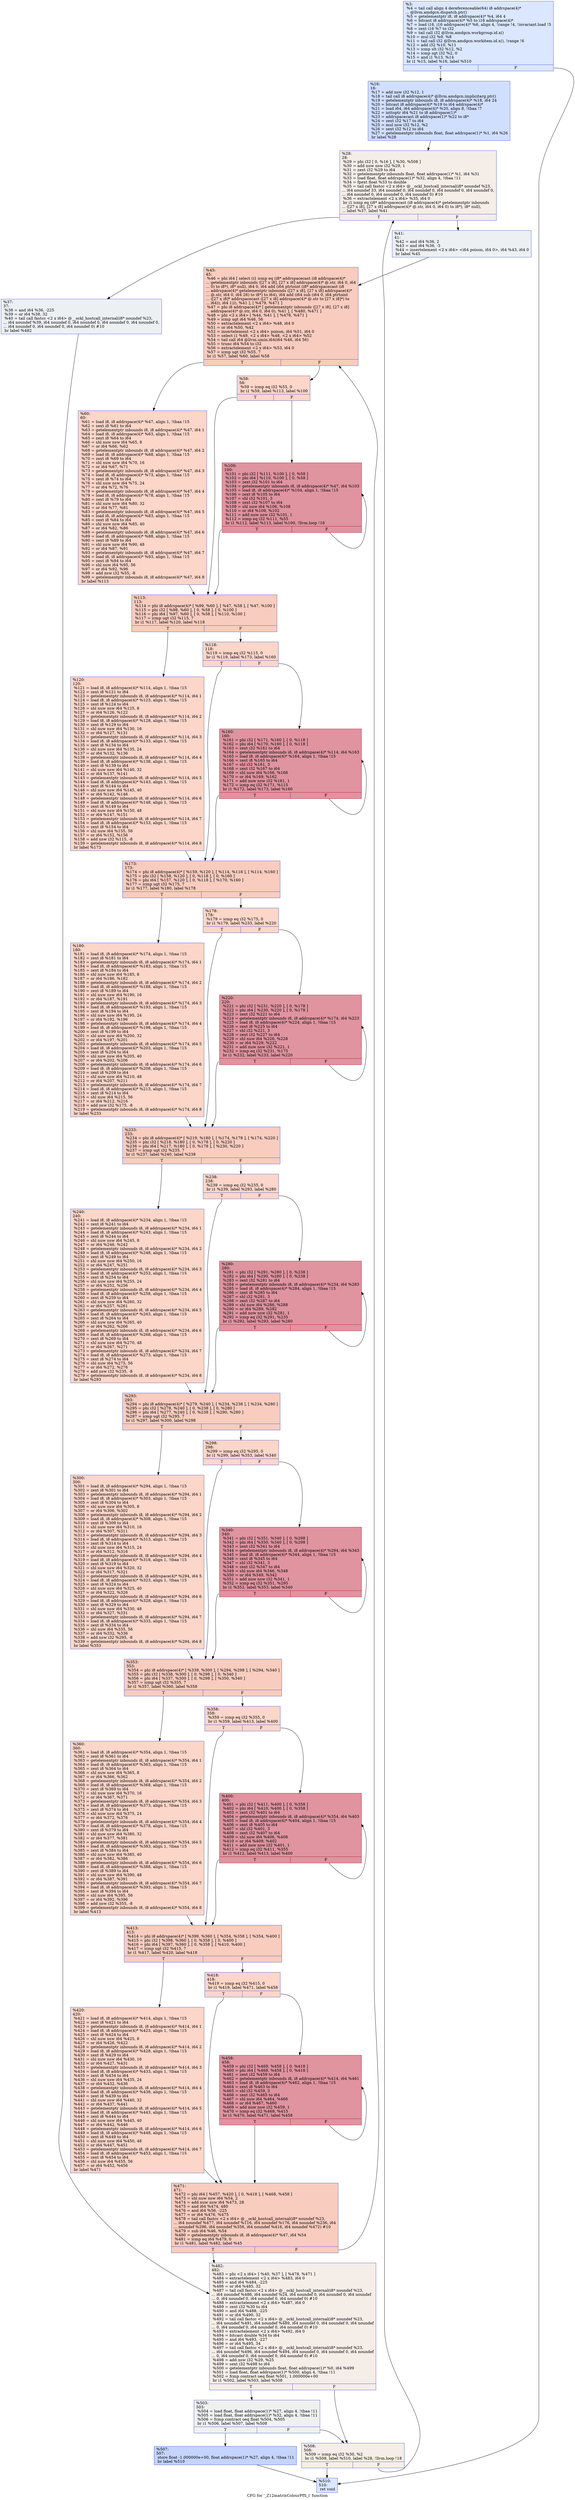 digraph "CFG for '_Z12matrixColourPfS_i' function" {
	label="CFG for '_Z12matrixColourPfS_i' function";

	Node0x597e190 [shape=record,color="#3d50c3ff", style=filled, fillcolor="#abc8fd70",label="{%3:\l  %4 = tail call align 4 dereferenceable(64) i8 addrspace(4)*\l... @llvm.amdgcn.dispatch.ptr()\l  %5 = getelementptr i8, i8 addrspace(4)* %4, i64 4\l  %6 = bitcast i8 addrspace(4)* %5 to i16 addrspace(4)*\l  %7 = load i16, i16 addrspace(4)* %6, align 4, !range !4, !invariant.load !5\l  %8 = zext i16 %7 to i32\l  %9 = tail call i32 @llvm.amdgcn.workgroup.id.x()\l  %10 = mul i32 %9, %8\l  %11 = tail call i32 @llvm.amdgcn.workitem.id.x(), !range !6\l  %12 = add i32 %10, %11\l  %13 = icmp slt i32 %12, %2\l  %14 = icmp sgt i32 %2, 0\l  %15 = and i1 %13, %14\l  br i1 %15, label %16, label %510\l|{<s0>T|<s1>F}}"];
	Node0x597e190:s0 -> Node0x59801b0;
	Node0x597e190:s1 -> Node0x5980240;
	Node0x59801b0 [shape=record,color="#3d50c3ff", style=filled, fillcolor="#96b7ff70",label="{%16:\l16:                                               \l  %17 = add nsw i32 %12, 1\l  %18 = tail call i8 addrspace(4)* @llvm.amdgcn.implicitarg.ptr()\l  %19 = getelementptr inbounds i8, i8 addrspace(4)* %18, i64 24\l  %20 = bitcast i8 addrspace(4)* %19 to i64 addrspace(4)*\l  %21 = load i64, i64 addrspace(4)* %20, align 8, !tbaa !7\l  %22 = inttoptr i64 %21 to i8 addrspace(1)*\l  %23 = addrspacecast i8 addrspace(1)* %22 to i8*\l  %24 = zext i32 %17 to i64\l  %25 = mul nsw i32 %12, %2\l  %26 = sext i32 %12 to i64\l  %27 = getelementptr inbounds float, float addrspace(1)* %1, i64 %26\l  br label %28\l}"];
	Node0x59801b0 -> Node0x5980cc0;
	Node0x5980cc0 [shape=record,color="#3d50c3ff", style=filled, fillcolor="#e8d6cc70",label="{%28:\l28:                                               \l  %29 = phi i32 [ 0, %16 ], [ %30, %508 ]\l  %30 = add nuw nsw i32 %29, 1\l  %31 = zext i32 %29 to i64\l  %32 = getelementptr inbounds float, float addrspace(1)* %1, i64 %31\l  %33 = load float, float addrspace(1)* %32, align 4, !tbaa !11\l  %34 = fpext float %33 to double\l  %35 = tail call fastcc \<2 x i64\> @__ockl_hostcall_internal(i8* noundef %23,\l... i64 noundef 33, i64 noundef 0, i64 noundef 0, i64 noundef 0, i64 noundef 0,\l... i64 noundef 0, i64 noundef 0, i64 noundef 0) #10\l  %36 = extractelement \<2 x i64\> %35, i64 0\l  br i1 icmp eq (i8* addrspacecast (i8 addrspace(4)* getelementptr inbounds\l... ([27 x i8], [27 x i8] addrspace(4)* @.str, i64 0, i64 0) to i8*), i8* null),\l... label %37, label %41\l|{<s0>T|<s1>F}}"];
	Node0x5980cc0:s0 -> Node0x5981bf0;
	Node0x5980cc0:s1 -> Node0x59825e0;
	Node0x5981bf0 [shape=record,color="#3d50c3ff", style=filled, fillcolor="#d6dce470",label="{%37:\l37:                                               \l  %38 = and i64 %36, -225\l  %39 = or i64 %38, 32\l  %40 = tail call fastcc \<2 x i64\> @__ockl_hostcall_internal(i8* noundef %23,\l... i64 noundef %39, i64 noundef 0, i64 noundef 0, i64 noundef 0, i64 noundef 0,\l... i64 noundef 0, i64 noundef 0, i64 noundef 0) #10\l  br label %482\l}"];
	Node0x5981bf0 -> Node0x59828a0;
	Node0x59825e0 [shape=record,color="#3d50c3ff", style=filled, fillcolor="#d6dce470",label="{%41:\l41:                                               \l  %42 = and i64 %36, 2\l  %43 = and i64 %36, -3\l  %44 = insertelement \<2 x i64\> \<i64 poison, i64 0\>, i64 %43, i64 0\l  br label %45\l}"];
	Node0x59825e0 -> Node0x5983440;
	Node0x5983440 [shape=record,color="#3d50c3ff", style=filled, fillcolor="#f08b6e70",label="{%45:\l45:                                               \l  %46 = phi i64 [ select (i1 icmp eq (i8* addrspacecast (i8 addrspace(4)*\l... getelementptr inbounds ([27 x i8], [27 x i8] addrspace(4)* @.str, i64 0, i64\l... 0) to i8*), i8* null), i64 0, i64 add (i64 ptrtoint (i8* addrspacecast (i8\l... addrspace(4)* getelementptr inbounds ([27 x i8], [27 x i8] addrspace(4)*\l... @.str, i64 0, i64 26) to i8*) to i64), i64 add (i64 sub (i64 0, i64 ptrtoint\l... ([27 x i8]* addrspacecast ([27 x i8] addrspace(4)* @.str to [27 x i8]*) to\l... i64)), i64 1))), %41 ], [ %479, %471 ]\l  %47 = phi i8 addrspace(4)* [ getelementptr inbounds ([27 x i8], [27 x i8]\l... addrspace(4)* @.str, i64 0, i64 0), %41 ], [ %480, %471 ]\l  %48 = phi \<2 x i64\> [ %44, %41 ], [ %478, %471 ]\l  %49 = icmp ugt i64 %46, 56\l  %50 = extractelement \<2 x i64\> %48, i64 0\l  %51 = or i64 %50, %42\l  %52 = insertelement \<2 x i64\> poison, i64 %51, i64 0\l  %53 = select i1 %49, \<2 x i64\> %48, \<2 x i64\> %52\l  %54 = tail call i64 @llvm.umin.i64(i64 %46, i64 56)\l  %55 = trunc i64 %54 to i32\l  %56 = extractelement \<2 x i64\> %53, i64 0\l  %57 = icmp ugt i32 %55, 7\l  br i1 %57, label %60, label %58\l|{<s0>T|<s1>F}}"];
	Node0x5983440:s0 -> Node0x5984380;
	Node0x5983440:s1 -> Node0x5984410;
	Node0x5984410 [shape=record,color="#3d50c3ff", style=filled, fillcolor="#f6a38570",label="{%58:\l58:                                               \l  %59 = icmp eq i32 %55, 0\l  br i1 %59, label %113, label %100\l|{<s0>T|<s1>F}}"];
	Node0x5984410:s0 -> Node0x59845e0;
	Node0x5984410:s1 -> Node0x5984630;
	Node0x5984380 [shape=record,color="#3d50c3ff", style=filled, fillcolor="#f6a38570",label="{%60:\l60:                                               \l  %61 = load i8, i8 addrspace(4)* %47, align 1, !tbaa !15\l  %62 = zext i8 %61 to i64\l  %63 = getelementptr inbounds i8, i8 addrspace(4)* %47, i64 1\l  %64 = load i8, i8 addrspace(4)* %63, align 1, !tbaa !15\l  %65 = zext i8 %64 to i64\l  %66 = shl nuw nsw i64 %65, 8\l  %67 = or i64 %66, %62\l  %68 = getelementptr inbounds i8, i8 addrspace(4)* %47, i64 2\l  %69 = load i8, i8 addrspace(4)* %68, align 1, !tbaa !15\l  %70 = zext i8 %69 to i64\l  %71 = shl nuw nsw i64 %70, 16\l  %72 = or i64 %67, %71\l  %73 = getelementptr inbounds i8, i8 addrspace(4)* %47, i64 3\l  %74 = load i8, i8 addrspace(4)* %73, align 1, !tbaa !15\l  %75 = zext i8 %74 to i64\l  %76 = shl nuw nsw i64 %75, 24\l  %77 = or i64 %72, %76\l  %78 = getelementptr inbounds i8, i8 addrspace(4)* %47, i64 4\l  %79 = load i8, i8 addrspace(4)* %78, align 1, !tbaa !15\l  %80 = zext i8 %79 to i64\l  %81 = shl nuw nsw i64 %80, 32\l  %82 = or i64 %77, %81\l  %83 = getelementptr inbounds i8, i8 addrspace(4)* %47, i64 5\l  %84 = load i8, i8 addrspace(4)* %83, align 1, !tbaa !15\l  %85 = zext i8 %84 to i64\l  %86 = shl nuw nsw i64 %85, 40\l  %87 = or i64 %82, %86\l  %88 = getelementptr inbounds i8, i8 addrspace(4)* %47, i64 6\l  %89 = load i8, i8 addrspace(4)* %88, align 1, !tbaa !15\l  %90 = zext i8 %89 to i64\l  %91 = shl nuw nsw i64 %90, 48\l  %92 = or i64 %87, %91\l  %93 = getelementptr inbounds i8, i8 addrspace(4)* %47, i64 7\l  %94 = load i8, i8 addrspace(4)* %93, align 1, !tbaa !15\l  %95 = zext i8 %94 to i64\l  %96 = shl nuw i64 %95, 56\l  %97 = or i64 %92, %96\l  %98 = add nsw i32 %55, -8\l  %99 = getelementptr inbounds i8, i8 addrspace(4)* %47, i64 8\l  br label %113\l}"];
	Node0x5984380 -> Node0x59845e0;
	Node0x5984630 [shape=record,color="#b70d28ff", style=filled, fillcolor="#b70d2870",label="{%100:\l100:                                              \l  %101 = phi i32 [ %111, %100 ], [ 0, %58 ]\l  %102 = phi i64 [ %110, %100 ], [ 0, %58 ]\l  %103 = zext i32 %101 to i64\l  %104 = getelementptr inbounds i8, i8 addrspace(4)* %47, i64 %103\l  %105 = load i8, i8 addrspace(4)* %104, align 1, !tbaa !15\l  %106 = zext i8 %105 to i64\l  %107 = shl i32 %101, 3\l  %108 = zext i32 %107 to i64\l  %109 = shl nuw i64 %106, %108\l  %110 = or i64 %109, %102\l  %111 = add nuw nsw i32 %101, 1\l  %112 = icmp eq i32 %111, %55\l  br i1 %112, label %113, label %100, !llvm.loop !16\l|{<s0>T|<s1>F}}"];
	Node0x5984630:s0 -> Node0x59845e0;
	Node0x5984630:s1 -> Node0x5984630;
	Node0x59845e0 [shape=record,color="#3d50c3ff", style=filled, fillcolor="#f08b6e70",label="{%113:\l113:                                              \l  %114 = phi i8 addrspace(4)* [ %99, %60 ], [ %47, %58 ], [ %47, %100 ]\l  %115 = phi i32 [ %98, %60 ], [ 0, %58 ], [ 0, %100 ]\l  %116 = phi i64 [ %97, %60 ], [ 0, %58 ], [ %110, %100 ]\l  %117 = icmp ugt i32 %115, 7\l  br i1 %117, label %120, label %118\l|{<s0>T|<s1>F}}"];
	Node0x59845e0:s0 -> Node0x59872e0;
	Node0x59845e0:s1 -> Node0x5987330;
	Node0x5987330 [shape=record,color="#3d50c3ff", style=filled, fillcolor="#f6a38570",label="{%118:\l118:                                              \l  %119 = icmp eq i32 %115, 0\l  br i1 %119, label %173, label %160\l|{<s0>T|<s1>F}}"];
	Node0x5987330:s0 -> Node0x5987500;
	Node0x5987330:s1 -> Node0x5987550;
	Node0x59872e0 [shape=record,color="#3d50c3ff", style=filled, fillcolor="#f6a38570",label="{%120:\l120:                                              \l  %121 = load i8, i8 addrspace(4)* %114, align 1, !tbaa !15\l  %122 = zext i8 %121 to i64\l  %123 = getelementptr inbounds i8, i8 addrspace(4)* %114, i64 1\l  %124 = load i8, i8 addrspace(4)* %123, align 1, !tbaa !15\l  %125 = zext i8 %124 to i64\l  %126 = shl nuw nsw i64 %125, 8\l  %127 = or i64 %126, %122\l  %128 = getelementptr inbounds i8, i8 addrspace(4)* %114, i64 2\l  %129 = load i8, i8 addrspace(4)* %128, align 1, !tbaa !15\l  %130 = zext i8 %129 to i64\l  %131 = shl nuw nsw i64 %130, 16\l  %132 = or i64 %127, %131\l  %133 = getelementptr inbounds i8, i8 addrspace(4)* %114, i64 3\l  %134 = load i8, i8 addrspace(4)* %133, align 1, !tbaa !15\l  %135 = zext i8 %134 to i64\l  %136 = shl nuw nsw i64 %135, 24\l  %137 = or i64 %132, %136\l  %138 = getelementptr inbounds i8, i8 addrspace(4)* %114, i64 4\l  %139 = load i8, i8 addrspace(4)* %138, align 1, !tbaa !15\l  %140 = zext i8 %139 to i64\l  %141 = shl nuw nsw i64 %140, 32\l  %142 = or i64 %137, %141\l  %143 = getelementptr inbounds i8, i8 addrspace(4)* %114, i64 5\l  %144 = load i8, i8 addrspace(4)* %143, align 1, !tbaa !15\l  %145 = zext i8 %144 to i64\l  %146 = shl nuw nsw i64 %145, 40\l  %147 = or i64 %142, %146\l  %148 = getelementptr inbounds i8, i8 addrspace(4)* %114, i64 6\l  %149 = load i8, i8 addrspace(4)* %148, align 1, !tbaa !15\l  %150 = zext i8 %149 to i64\l  %151 = shl nuw nsw i64 %150, 48\l  %152 = or i64 %147, %151\l  %153 = getelementptr inbounds i8, i8 addrspace(4)* %114, i64 7\l  %154 = load i8, i8 addrspace(4)* %153, align 1, !tbaa !15\l  %155 = zext i8 %154 to i64\l  %156 = shl nuw i64 %155, 56\l  %157 = or i64 %152, %156\l  %158 = add nsw i32 %115, -8\l  %159 = getelementptr inbounds i8, i8 addrspace(4)* %114, i64 8\l  br label %173\l}"];
	Node0x59872e0 -> Node0x5987500;
	Node0x5987550 [shape=record,color="#b70d28ff", style=filled, fillcolor="#b70d2870",label="{%160:\l160:                                              \l  %161 = phi i32 [ %171, %160 ], [ 0, %118 ]\l  %162 = phi i64 [ %170, %160 ], [ 0, %118 ]\l  %163 = zext i32 %161 to i64\l  %164 = getelementptr inbounds i8, i8 addrspace(4)* %114, i64 %163\l  %165 = load i8, i8 addrspace(4)* %164, align 1, !tbaa !15\l  %166 = zext i8 %165 to i64\l  %167 = shl i32 %161, 3\l  %168 = zext i32 %167 to i64\l  %169 = shl nuw i64 %166, %168\l  %170 = or i64 %169, %162\l  %171 = add nuw nsw i32 %161, 1\l  %172 = icmp eq i32 %171, %115\l  br i1 %172, label %173, label %160\l|{<s0>T|<s1>F}}"];
	Node0x5987550:s0 -> Node0x5987500;
	Node0x5987550:s1 -> Node0x5987550;
	Node0x5987500 [shape=record,color="#3d50c3ff", style=filled, fillcolor="#f08b6e70",label="{%173:\l173:                                              \l  %174 = phi i8 addrspace(4)* [ %159, %120 ], [ %114, %118 ], [ %114, %160 ]\l  %175 = phi i32 [ %158, %120 ], [ 0, %118 ], [ 0, %160 ]\l  %176 = phi i64 [ %157, %120 ], [ 0, %118 ], [ %170, %160 ]\l  %177 = icmp ugt i32 %175, 7\l  br i1 %177, label %180, label %178\l|{<s0>T|<s1>F}}"];
	Node0x5987500:s0 -> Node0x59899e0;
	Node0x5987500:s1 -> Node0x5989a30;
	Node0x5989a30 [shape=record,color="#3d50c3ff", style=filled, fillcolor="#f6a38570",label="{%178:\l178:                                              \l  %179 = icmp eq i32 %175, 0\l  br i1 %179, label %233, label %220\l|{<s0>T|<s1>F}}"];
	Node0x5989a30:s0 -> Node0x5989bc0;
	Node0x5989a30:s1 -> Node0x5989c10;
	Node0x59899e0 [shape=record,color="#3d50c3ff", style=filled, fillcolor="#f6a38570",label="{%180:\l180:                                              \l  %181 = load i8, i8 addrspace(4)* %174, align 1, !tbaa !15\l  %182 = zext i8 %181 to i64\l  %183 = getelementptr inbounds i8, i8 addrspace(4)* %174, i64 1\l  %184 = load i8, i8 addrspace(4)* %183, align 1, !tbaa !15\l  %185 = zext i8 %184 to i64\l  %186 = shl nuw nsw i64 %185, 8\l  %187 = or i64 %186, %182\l  %188 = getelementptr inbounds i8, i8 addrspace(4)* %174, i64 2\l  %189 = load i8, i8 addrspace(4)* %188, align 1, !tbaa !15\l  %190 = zext i8 %189 to i64\l  %191 = shl nuw nsw i64 %190, 16\l  %192 = or i64 %187, %191\l  %193 = getelementptr inbounds i8, i8 addrspace(4)* %174, i64 3\l  %194 = load i8, i8 addrspace(4)* %193, align 1, !tbaa !15\l  %195 = zext i8 %194 to i64\l  %196 = shl nuw nsw i64 %195, 24\l  %197 = or i64 %192, %196\l  %198 = getelementptr inbounds i8, i8 addrspace(4)* %174, i64 4\l  %199 = load i8, i8 addrspace(4)* %198, align 1, !tbaa !15\l  %200 = zext i8 %199 to i64\l  %201 = shl nuw nsw i64 %200, 32\l  %202 = or i64 %197, %201\l  %203 = getelementptr inbounds i8, i8 addrspace(4)* %174, i64 5\l  %204 = load i8, i8 addrspace(4)* %203, align 1, !tbaa !15\l  %205 = zext i8 %204 to i64\l  %206 = shl nuw nsw i64 %205, 40\l  %207 = or i64 %202, %206\l  %208 = getelementptr inbounds i8, i8 addrspace(4)* %174, i64 6\l  %209 = load i8, i8 addrspace(4)* %208, align 1, !tbaa !15\l  %210 = zext i8 %209 to i64\l  %211 = shl nuw nsw i64 %210, 48\l  %212 = or i64 %207, %211\l  %213 = getelementptr inbounds i8, i8 addrspace(4)* %174, i64 7\l  %214 = load i8, i8 addrspace(4)* %213, align 1, !tbaa !15\l  %215 = zext i8 %214 to i64\l  %216 = shl nuw i64 %215, 56\l  %217 = or i64 %212, %216\l  %218 = add nsw i32 %175, -8\l  %219 = getelementptr inbounds i8, i8 addrspace(4)* %174, i64 8\l  br label %233\l}"];
	Node0x59899e0 -> Node0x5989bc0;
	Node0x5989c10 [shape=record,color="#b70d28ff", style=filled, fillcolor="#b70d2870",label="{%220:\l220:                                              \l  %221 = phi i32 [ %231, %220 ], [ 0, %178 ]\l  %222 = phi i64 [ %230, %220 ], [ 0, %178 ]\l  %223 = zext i32 %221 to i64\l  %224 = getelementptr inbounds i8, i8 addrspace(4)* %174, i64 %223\l  %225 = load i8, i8 addrspace(4)* %224, align 1, !tbaa !15\l  %226 = zext i8 %225 to i64\l  %227 = shl i32 %221, 3\l  %228 = zext i32 %227 to i64\l  %229 = shl nuw i64 %226, %228\l  %230 = or i64 %229, %222\l  %231 = add nuw nsw i32 %221, 1\l  %232 = icmp eq i32 %231, %175\l  br i1 %232, label %233, label %220\l|{<s0>T|<s1>F}}"];
	Node0x5989c10:s0 -> Node0x5989bc0;
	Node0x5989c10:s1 -> Node0x5989c10;
	Node0x5989bc0 [shape=record,color="#3d50c3ff", style=filled, fillcolor="#f08b6e70",label="{%233:\l233:                                              \l  %234 = phi i8 addrspace(4)* [ %219, %180 ], [ %174, %178 ], [ %174, %220 ]\l  %235 = phi i32 [ %218, %180 ], [ 0, %178 ], [ 0, %220 ]\l  %236 = phi i64 [ %217, %180 ], [ 0, %178 ], [ %230, %220 ]\l  %237 = icmp ugt i32 %235, 7\l  br i1 %237, label %240, label %238\l|{<s0>T|<s1>F}}"];
	Node0x5989bc0:s0 -> Node0x598bc30;
	Node0x5989bc0:s1 -> Node0x598bc80;
	Node0x598bc80 [shape=record,color="#3d50c3ff", style=filled, fillcolor="#f6a38570",label="{%238:\l238:                                              \l  %239 = icmp eq i32 %235, 0\l  br i1 %239, label %293, label %280\l|{<s0>T|<s1>F}}"];
	Node0x598bc80:s0 -> Node0x598be10;
	Node0x598bc80:s1 -> Node0x598be60;
	Node0x598bc30 [shape=record,color="#3d50c3ff", style=filled, fillcolor="#f6a38570",label="{%240:\l240:                                              \l  %241 = load i8, i8 addrspace(4)* %234, align 1, !tbaa !15\l  %242 = zext i8 %241 to i64\l  %243 = getelementptr inbounds i8, i8 addrspace(4)* %234, i64 1\l  %244 = load i8, i8 addrspace(4)* %243, align 1, !tbaa !15\l  %245 = zext i8 %244 to i64\l  %246 = shl nuw nsw i64 %245, 8\l  %247 = or i64 %246, %242\l  %248 = getelementptr inbounds i8, i8 addrspace(4)* %234, i64 2\l  %249 = load i8, i8 addrspace(4)* %248, align 1, !tbaa !15\l  %250 = zext i8 %249 to i64\l  %251 = shl nuw nsw i64 %250, 16\l  %252 = or i64 %247, %251\l  %253 = getelementptr inbounds i8, i8 addrspace(4)* %234, i64 3\l  %254 = load i8, i8 addrspace(4)* %253, align 1, !tbaa !15\l  %255 = zext i8 %254 to i64\l  %256 = shl nuw nsw i64 %255, 24\l  %257 = or i64 %252, %256\l  %258 = getelementptr inbounds i8, i8 addrspace(4)* %234, i64 4\l  %259 = load i8, i8 addrspace(4)* %258, align 1, !tbaa !15\l  %260 = zext i8 %259 to i64\l  %261 = shl nuw nsw i64 %260, 32\l  %262 = or i64 %257, %261\l  %263 = getelementptr inbounds i8, i8 addrspace(4)* %234, i64 5\l  %264 = load i8, i8 addrspace(4)* %263, align 1, !tbaa !15\l  %265 = zext i8 %264 to i64\l  %266 = shl nuw nsw i64 %265, 40\l  %267 = or i64 %262, %266\l  %268 = getelementptr inbounds i8, i8 addrspace(4)* %234, i64 6\l  %269 = load i8, i8 addrspace(4)* %268, align 1, !tbaa !15\l  %270 = zext i8 %269 to i64\l  %271 = shl nuw nsw i64 %270, 48\l  %272 = or i64 %267, %271\l  %273 = getelementptr inbounds i8, i8 addrspace(4)* %234, i64 7\l  %274 = load i8, i8 addrspace(4)* %273, align 1, !tbaa !15\l  %275 = zext i8 %274 to i64\l  %276 = shl nuw i64 %275, 56\l  %277 = or i64 %272, %276\l  %278 = add nsw i32 %235, -8\l  %279 = getelementptr inbounds i8, i8 addrspace(4)* %234, i64 8\l  br label %293\l}"];
	Node0x598bc30 -> Node0x598be10;
	Node0x598be60 [shape=record,color="#b70d28ff", style=filled, fillcolor="#b70d2870",label="{%280:\l280:                                              \l  %281 = phi i32 [ %291, %280 ], [ 0, %238 ]\l  %282 = phi i64 [ %290, %280 ], [ 0, %238 ]\l  %283 = zext i32 %281 to i64\l  %284 = getelementptr inbounds i8, i8 addrspace(4)* %234, i64 %283\l  %285 = load i8, i8 addrspace(4)* %284, align 1, !tbaa !15\l  %286 = zext i8 %285 to i64\l  %287 = shl i32 %281, 3\l  %288 = zext i32 %287 to i64\l  %289 = shl nuw i64 %286, %288\l  %290 = or i64 %289, %282\l  %291 = add nuw nsw i32 %281, 1\l  %292 = icmp eq i32 %291, %235\l  br i1 %292, label %293, label %280\l|{<s0>T|<s1>F}}"];
	Node0x598be60:s0 -> Node0x598be10;
	Node0x598be60:s1 -> Node0x598be60;
	Node0x598be10 [shape=record,color="#3d50c3ff", style=filled, fillcolor="#f08b6e70",label="{%293:\l293:                                              \l  %294 = phi i8 addrspace(4)* [ %279, %240 ], [ %234, %238 ], [ %234, %280 ]\l  %295 = phi i32 [ %278, %240 ], [ 0, %238 ], [ 0, %280 ]\l  %296 = phi i64 [ %277, %240 ], [ 0, %238 ], [ %290, %280 ]\l  %297 = icmp ugt i32 %295, 7\l  br i1 %297, label %300, label %298\l|{<s0>T|<s1>F}}"];
	Node0x598be10:s0 -> Node0x598e6b0;
	Node0x598be10:s1 -> Node0x598e700;
	Node0x598e700 [shape=record,color="#3d50c3ff", style=filled, fillcolor="#f6a38570",label="{%298:\l298:                                              \l  %299 = icmp eq i32 %295, 0\l  br i1 %299, label %353, label %340\l|{<s0>T|<s1>F}}"];
	Node0x598e700:s0 -> Node0x598e890;
	Node0x598e700:s1 -> Node0x598e8e0;
	Node0x598e6b0 [shape=record,color="#3d50c3ff", style=filled, fillcolor="#f6a38570",label="{%300:\l300:                                              \l  %301 = load i8, i8 addrspace(4)* %294, align 1, !tbaa !15\l  %302 = zext i8 %301 to i64\l  %303 = getelementptr inbounds i8, i8 addrspace(4)* %294, i64 1\l  %304 = load i8, i8 addrspace(4)* %303, align 1, !tbaa !15\l  %305 = zext i8 %304 to i64\l  %306 = shl nuw nsw i64 %305, 8\l  %307 = or i64 %306, %302\l  %308 = getelementptr inbounds i8, i8 addrspace(4)* %294, i64 2\l  %309 = load i8, i8 addrspace(4)* %308, align 1, !tbaa !15\l  %310 = zext i8 %309 to i64\l  %311 = shl nuw nsw i64 %310, 16\l  %312 = or i64 %307, %311\l  %313 = getelementptr inbounds i8, i8 addrspace(4)* %294, i64 3\l  %314 = load i8, i8 addrspace(4)* %313, align 1, !tbaa !15\l  %315 = zext i8 %314 to i64\l  %316 = shl nuw nsw i64 %315, 24\l  %317 = or i64 %312, %316\l  %318 = getelementptr inbounds i8, i8 addrspace(4)* %294, i64 4\l  %319 = load i8, i8 addrspace(4)* %318, align 1, !tbaa !15\l  %320 = zext i8 %319 to i64\l  %321 = shl nuw nsw i64 %320, 32\l  %322 = or i64 %317, %321\l  %323 = getelementptr inbounds i8, i8 addrspace(4)* %294, i64 5\l  %324 = load i8, i8 addrspace(4)* %323, align 1, !tbaa !15\l  %325 = zext i8 %324 to i64\l  %326 = shl nuw nsw i64 %325, 40\l  %327 = or i64 %322, %326\l  %328 = getelementptr inbounds i8, i8 addrspace(4)* %294, i64 6\l  %329 = load i8, i8 addrspace(4)* %328, align 1, !tbaa !15\l  %330 = zext i8 %329 to i64\l  %331 = shl nuw nsw i64 %330, 48\l  %332 = or i64 %327, %331\l  %333 = getelementptr inbounds i8, i8 addrspace(4)* %294, i64 7\l  %334 = load i8, i8 addrspace(4)* %333, align 1, !tbaa !15\l  %335 = zext i8 %334 to i64\l  %336 = shl nuw i64 %335, 56\l  %337 = or i64 %332, %336\l  %338 = add nsw i32 %295, -8\l  %339 = getelementptr inbounds i8, i8 addrspace(4)* %294, i64 8\l  br label %353\l}"];
	Node0x598e6b0 -> Node0x598e890;
	Node0x598e8e0 [shape=record,color="#b70d28ff", style=filled, fillcolor="#b70d2870",label="{%340:\l340:                                              \l  %341 = phi i32 [ %351, %340 ], [ 0, %298 ]\l  %342 = phi i64 [ %350, %340 ], [ 0, %298 ]\l  %343 = zext i32 %341 to i64\l  %344 = getelementptr inbounds i8, i8 addrspace(4)* %294, i64 %343\l  %345 = load i8, i8 addrspace(4)* %344, align 1, !tbaa !15\l  %346 = zext i8 %345 to i64\l  %347 = shl i32 %341, 3\l  %348 = zext i32 %347 to i64\l  %349 = shl nuw i64 %346, %348\l  %350 = or i64 %349, %342\l  %351 = add nuw nsw i32 %341, 1\l  %352 = icmp eq i32 %351, %295\l  br i1 %352, label %353, label %340\l|{<s0>T|<s1>F}}"];
	Node0x598e8e0:s0 -> Node0x598e890;
	Node0x598e8e0:s1 -> Node0x598e8e0;
	Node0x598e890 [shape=record,color="#3d50c3ff", style=filled, fillcolor="#f08b6e70",label="{%353:\l353:                                              \l  %354 = phi i8 addrspace(4)* [ %339, %300 ], [ %294, %298 ], [ %294, %340 ]\l  %355 = phi i32 [ %338, %300 ], [ 0, %298 ], [ 0, %340 ]\l  %356 = phi i64 [ %337, %300 ], [ 0, %298 ], [ %350, %340 ]\l  %357 = icmp ugt i32 %355, 7\l  br i1 %357, label %360, label %358\l|{<s0>T|<s1>F}}"];
	Node0x598e890:s0 -> Node0x5991310;
	Node0x598e890:s1 -> Node0x5991360;
	Node0x5991360 [shape=record,color="#3d50c3ff", style=filled, fillcolor="#f6a38570",label="{%358:\l358:                                              \l  %359 = icmp eq i32 %355, 0\l  br i1 %359, label %413, label %400\l|{<s0>T|<s1>F}}"];
	Node0x5991360:s0 -> Node0x59914f0;
	Node0x5991360:s1 -> Node0x5991540;
	Node0x5991310 [shape=record,color="#3d50c3ff", style=filled, fillcolor="#f6a38570",label="{%360:\l360:                                              \l  %361 = load i8, i8 addrspace(4)* %354, align 1, !tbaa !15\l  %362 = zext i8 %361 to i64\l  %363 = getelementptr inbounds i8, i8 addrspace(4)* %354, i64 1\l  %364 = load i8, i8 addrspace(4)* %363, align 1, !tbaa !15\l  %365 = zext i8 %364 to i64\l  %366 = shl nuw nsw i64 %365, 8\l  %367 = or i64 %366, %362\l  %368 = getelementptr inbounds i8, i8 addrspace(4)* %354, i64 2\l  %369 = load i8, i8 addrspace(4)* %368, align 1, !tbaa !15\l  %370 = zext i8 %369 to i64\l  %371 = shl nuw nsw i64 %370, 16\l  %372 = or i64 %367, %371\l  %373 = getelementptr inbounds i8, i8 addrspace(4)* %354, i64 3\l  %374 = load i8, i8 addrspace(4)* %373, align 1, !tbaa !15\l  %375 = zext i8 %374 to i64\l  %376 = shl nuw nsw i64 %375, 24\l  %377 = or i64 %372, %376\l  %378 = getelementptr inbounds i8, i8 addrspace(4)* %354, i64 4\l  %379 = load i8, i8 addrspace(4)* %378, align 1, !tbaa !15\l  %380 = zext i8 %379 to i64\l  %381 = shl nuw nsw i64 %380, 32\l  %382 = or i64 %377, %381\l  %383 = getelementptr inbounds i8, i8 addrspace(4)* %354, i64 5\l  %384 = load i8, i8 addrspace(4)* %383, align 1, !tbaa !15\l  %385 = zext i8 %384 to i64\l  %386 = shl nuw nsw i64 %385, 40\l  %387 = or i64 %382, %386\l  %388 = getelementptr inbounds i8, i8 addrspace(4)* %354, i64 6\l  %389 = load i8, i8 addrspace(4)* %388, align 1, !tbaa !15\l  %390 = zext i8 %389 to i64\l  %391 = shl nuw nsw i64 %390, 48\l  %392 = or i64 %387, %391\l  %393 = getelementptr inbounds i8, i8 addrspace(4)* %354, i64 7\l  %394 = load i8, i8 addrspace(4)* %393, align 1, !tbaa !15\l  %395 = zext i8 %394 to i64\l  %396 = shl nuw i64 %395, 56\l  %397 = or i64 %392, %396\l  %398 = add nsw i32 %355, -8\l  %399 = getelementptr inbounds i8, i8 addrspace(4)* %354, i64 8\l  br label %413\l}"];
	Node0x5991310 -> Node0x59914f0;
	Node0x5991540 [shape=record,color="#b70d28ff", style=filled, fillcolor="#b70d2870",label="{%400:\l400:                                              \l  %401 = phi i32 [ %411, %400 ], [ 0, %358 ]\l  %402 = phi i64 [ %410, %400 ], [ 0, %358 ]\l  %403 = zext i32 %401 to i64\l  %404 = getelementptr inbounds i8, i8 addrspace(4)* %354, i64 %403\l  %405 = load i8, i8 addrspace(4)* %404, align 1, !tbaa !15\l  %406 = zext i8 %405 to i64\l  %407 = shl i32 %401, 3\l  %408 = zext i32 %407 to i64\l  %409 = shl nuw i64 %406, %408\l  %410 = or i64 %409, %402\l  %411 = add nuw nsw i32 %401, 1\l  %412 = icmp eq i32 %411, %355\l  br i1 %412, label %413, label %400\l|{<s0>T|<s1>F}}"];
	Node0x5991540:s0 -> Node0x59914f0;
	Node0x5991540:s1 -> Node0x5991540;
	Node0x59914f0 [shape=record,color="#3d50c3ff", style=filled, fillcolor="#f08b6e70",label="{%413:\l413:                                              \l  %414 = phi i8 addrspace(4)* [ %399, %360 ], [ %354, %358 ], [ %354, %400 ]\l  %415 = phi i32 [ %398, %360 ], [ 0, %358 ], [ 0, %400 ]\l  %416 = phi i64 [ %397, %360 ], [ 0, %358 ], [ %410, %400 ]\l  %417 = icmp ugt i32 %415, 7\l  br i1 %417, label %420, label %418\l|{<s0>T|<s1>F}}"];
	Node0x59914f0:s0 -> Node0x5993b70;
	Node0x59914f0:s1 -> Node0x5993bc0;
	Node0x5993bc0 [shape=record,color="#3d50c3ff", style=filled, fillcolor="#f6a38570",label="{%418:\l418:                                              \l  %419 = icmp eq i32 %415, 0\l  br i1 %419, label %471, label %458\l|{<s0>T|<s1>F}}"];
	Node0x5993bc0:s0 -> Node0x59838b0;
	Node0x5993bc0:s1 -> Node0x5993d50;
	Node0x5993b70 [shape=record,color="#3d50c3ff", style=filled, fillcolor="#f6a38570",label="{%420:\l420:                                              \l  %421 = load i8, i8 addrspace(4)* %414, align 1, !tbaa !15\l  %422 = zext i8 %421 to i64\l  %423 = getelementptr inbounds i8, i8 addrspace(4)* %414, i64 1\l  %424 = load i8, i8 addrspace(4)* %423, align 1, !tbaa !15\l  %425 = zext i8 %424 to i64\l  %426 = shl nuw nsw i64 %425, 8\l  %427 = or i64 %426, %422\l  %428 = getelementptr inbounds i8, i8 addrspace(4)* %414, i64 2\l  %429 = load i8, i8 addrspace(4)* %428, align 1, !tbaa !15\l  %430 = zext i8 %429 to i64\l  %431 = shl nuw nsw i64 %430, 16\l  %432 = or i64 %427, %431\l  %433 = getelementptr inbounds i8, i8 addrspace(4)* %414, i64 3\l  %434 = load i8, i8 addrspace(4)* %433, align 1, !tbaa !15\l  %435 = zext i8 %434 to i64\l  %436 = shl nuw nsw i64 %435, 24\l  %437 = or i64 %432, %436\l  %438 = getelementptr inbounds i8, i8 addrspace(4)* %414, i64 4\l  %439 = load i8, i8 addrspace(4)* %438, align 1, !tbaa !15\l  %440 = zext i8 %439 to i64\l  %441 = shl nuw nsw i64 %440, 32\l  %442 = or i64 %437, %441\l  %443 = getelementptr inbounds i8, i8 addrspace(4)* %414, i64 5\l  %444 = load i8, i8 addrspace(4)* %443, align 1, !tbaa !15\l  %445 = zext i8 %444 to i64\l  %446 = shl nuw nsw i64 %445, 40\l  %447 = or i64 %442, %446\l  %448 = getelementptr inbounds i8, i8 addrspace(4)* %414, i64 6\l  %449 = load i8, i8 addrspace(4)* %448, align 1, !tbaa !15\l  %450 = zext i8 %449 to i64\l  %451 = shl nuw nsw i64 %450, 48\l  %452 = or i64 %447, %451\l  %453 = getelementptr inbounds i8, i8 addrspace(4)* %414, i64 7\l  %454 = load i8, i8 addrspace(4)* %453, align 1, !tbaa !15\l  %455 = zext i8 %454 to i64\l  %456 = shl nuw i64 %455, 56\l  %457 = or i64 %452, %456\l  br label %471\l}"];
	Node0x5993b70 -> Node0x59838b0;
	Node0x5993d50 [shape=record,color="#b70d28ff", style=filled, fillcolor="#b70d2870",label="{%458:\l458:                                              \l  %459 = phi i32 [ %469, %458 ], [ 0, %418 ]\l  %460 = phi i64 [ %468, %458 ], [ 0, %418 ]\l  %461 = zext i32 %459 to i64\l  %462 = getelementptr inbounds i8, i8 addrspace(4)* %414, i64 %461\l  %463 = load i8, i8 addrspace(4)* %462, align 1, !tbaa !15\l  %464 = zext i8 %463 to i64\l  %465 = shl i32 %459, 3\l  %466 = zext i32 %465 to i64\l  %467 = shl nuw i64 %464, %466\l  %468 = or i64 %467, %460\l  %469 = add nuw nsw i32 %459, 1\l  %470 = icmp eq i32 %469, %415\l  br i1 %470, label %471, label %458\l|{<s0>T|<s1>F}}"];
	Node0x5993d50:s0 -> Node0x59838b0;
	Node0x5993d50:s1 -> Node0x5993d50;
	Node0x59838b0 [shape=record,color="#3d50c3ff", style=filled, fillcolor="#f08b6e70",label="{%471:\l471:                                              \l  %472 = phi i64 [ %457, %420 ], [ 0, %418 ], [ %468, %458 ]\l  %473 = shl nuw nsw i64 %54, 2\l  %474 = add nuw nsw i64 %473, 28\l  %475 = and i64 %474, 480\l  %476 = and i64 %56, -225\l  %477 = or i64 %476, %475\l  %478 = tail call fastcc \<2 x i64\> @__ockl_hostcall_internal(i8* noundef %23,\l... i64 noundef %477, i64 noundef %116, i64 noundef %176, i64 noundef %236, i64\l... noundef %296, i64 noundef %356, i64 noundef %416, i64 noundef %472) #10\l  %479 = sub i64 %46, %54\l  %480 = getelementptr inbounds i8, i8 addrspace(4)* %47, i64 %54\l  %481 = icmp eq i64 %479, 0\l  br i1 %481, label %482, label %45\l|{<s0>T|<s1>F}}"];
	Node0x59838b0:s0 -> Node0x59828a0;
	Node0x59838b0:s1 -> Node0x5983440;
	Node0x59828a0 [shape=record,color="#3d50c3ff", style=filled, fillcolor="#e8d6cc70",label="{%482:\l482:                                              \l  %483 = phi \<2 x i64\> [ %40, %37 ], [ %478, %471 ]\l  %484 = extractelement \<2 x i64\> %483, i64 0\l  %485 = and i64 %484, -225\l  %486 = or i64 %485, 32\l  %487 = tail call fastcc \<2 x i64\> @__ockl_hostcall_internal(i8* noundef %23,\l... i64 noundef %486, i64 noundef %24, i64 noundef 0, i64 noundef 0, i64 noundef\l... 0, i64 noundef 0, i64 noundef 0, i64 noundef 0) #10\l  %488 = extractelement \<2 x i64\> %487, i64 0\l  %489 = zext i32 %30 to i64\l  %490 = and i64 %488, -225\l  %491 = or i64 %490, 32\l  %492 = tail call fastcc \<2 x i64\> @__ockl_hostcall_internal(i8* noundef %23,\l... i64 noundef %491, i64 noundef %489, i64 noundef 0, i64 noundef 0, i64 noundef\l... 0, i64 noundef 0, i64 noundef 0, i64 noundef 0) #10\l  %493 = extractelement \<2 x i64\> %492, i64 0\l  %494 = bitcast double %34 to i64\l  %495 = and i64 %493, -227\l  %496 = or i64 %495, 34\l  %497 = tail call fastcc \<2 x i64\> @__ockl_hostcall_internal(i8* noundef %23,\l... i64 noundef %496, i64 noundef %494, i64 noundef 0, i64 noundef 0, i64 noundef\l... 0, i64 noundef 0, i64 noundef 0, i64 noundef 0) #10\l  %498 = add nsw i32 %29, %25\l  %499 = sext i32 %498 to i64\l  %500 = getelementptr inbounds float, float addrspace(1)* %0, i64 %499\l  %501 = load float, float addrspace(1)* %500, align 4, !tbaa !11\l  %502 = fcmp contract oeq float %501, 1.000000e+00\l  br i1 %502, label %503, label %508\l|{<s0>T|<s1>F}}"];
	Node0x59828a0:s0 -> Node0x5983b10;
	Node0x59828a0:s1 -> Node0x5980dc0;
	Node0x5983b10 [shape=record,color="#3d50c3ff", style=filled, fillcolor="#dbdcde70",label="{%503:\l503:                                              \l  %504 = load float, float addrspace(1)* %27, align 4, !tbaa !11\l  %505 = load float, float addrspace(1)* %32, align 4, !tbaa !11\l  %506 = fcmp contract oeq float %504, %505\l  br i1 %506, label %507, label %508\l|{<s0>T|<s1>F}}"];
	Node0x5983b10:s0 -> Node0x5998740;
	Node0x5983b10:s1 -> Node0x5980dc0;
	Node0x5998740 [shape=record,color="#3d50c3ff", style=filled, fillcolor="#7a9df870",label="{%507:\l507:                                              \l  store float -1.000000e+00, float addrspace(1)* %27, align 4, !tbaa !11\l  br label %510\l}"];
	Node0x5998740 -> Node0x5980240;
	Node0x5980dc0 [shape=record,color="#3d50c3ff", style=filled, fillcolor="#e8d6cc70",label="{%508:\l508:                                              \l  %509 = icmp eq i32 %30, %2\l  br i1 %509, label %510, label %28, !llvm.loop !18\l|{<s0>T|<s1>F}}"];
	Node0x5980dc0:s0 -> Node0x5980240;
	Node0x5980dc0:s1 -> Node0x5980cc0;
	Node0x5980240 [shape=record,color="#3d50c3ff", style=filled, fillcolor="#abc8fd70",label="{%510:\l510:                                              \l  ret void\l}"];
}
